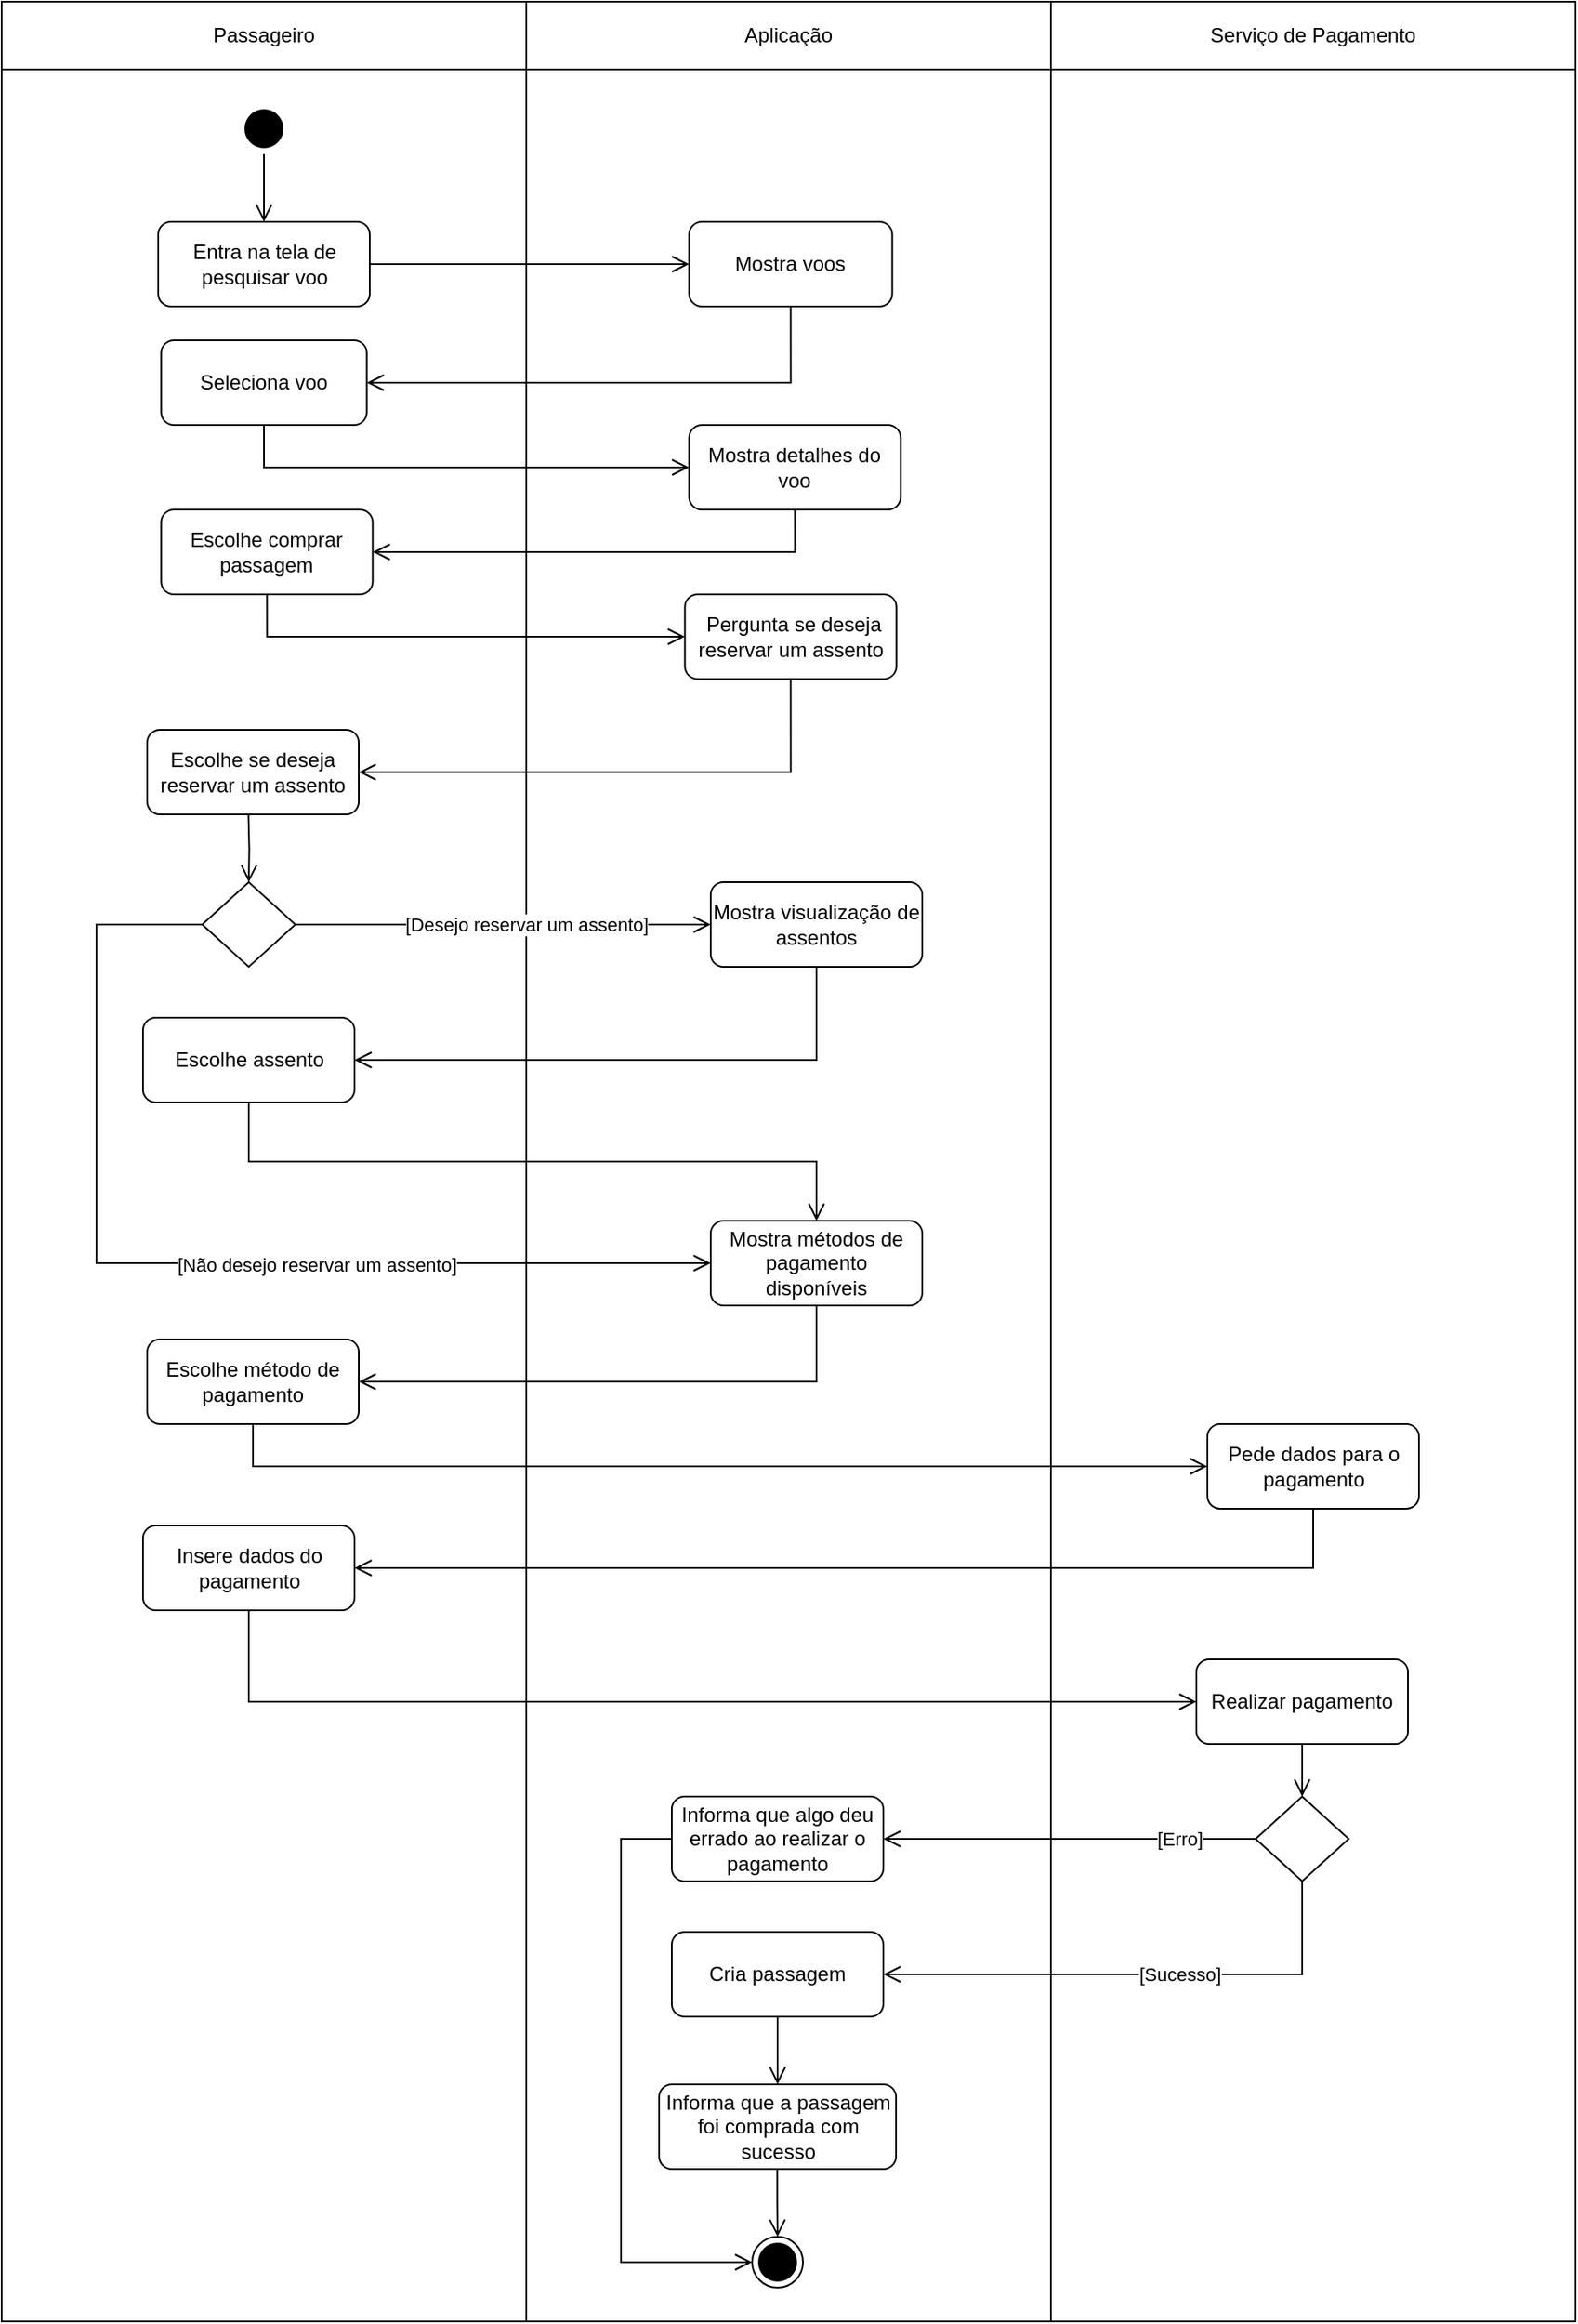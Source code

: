 <mxfile version="26.0.4">
  <diagram name="Página-1" id="f7-zcyWFl8f7tQIr4r0p">
    <mxGraphModel dx="956" dy="471" grid="1" gridSize="10" guides="1" tooltips="1" connect="1" arrows="1" fold="1" page="1" pageScale="1" pageWidth="827" pageHeight="1169" math="0" shadow="0">
      <root>
        <mxCell id="0" />
        <mxCell id="1" parent="0" />
        <mxCell id="Hh7dZNtptdnggyX2xkTj-29" value="" style="rounded=0;whiteSpace=wrap;html=1;" parent="1" vertex="1">
          <mxGeometry x="104" y="250" width="310" height="1330" as="geometry" />
        </mxCell>
        <mxCell id="Hh7dZNtptdnggyX2xkTj-30" value="" style="rounded=0;whiteSpace=wrap;html=1;" parent="1" vertex="1">
          <mxGeometry x="414" y="250" width="310" height="1330" as="geometry" />
        </mxCell>
        <mxCell id="5fcugws8goPnPG6MF6zP-11" value="" style="rounded=0;whiteSpace=wrap;html=1;" vertex="1" parent="1">
          <mxGeometry x="724" y="250" width="310" height="1330" as="geometry" />
        </mxCell>
        <mxCell id="Hh7dZNtptdnggyX2xkTj-1" value="Passageiro" style="rounded=0;whiteSpace=wrap;html=1;" parent="1" vertex="1">
          <mxGeometry x="104" y="210" width="310" height="40" as="geometry" />
        </mxCell>
        <mxCell id="Hh7dZNtptdnggyX2xkTj-2" value="Aplicação" style="rounded=0;whiteSpace=wrap;html=1;" parent="1" vertex="1">
          <mxGeometry x="414" y="210" width="310" height="40" as="geometry" />
        </mxCell>
        <mxCell id="Hh7dZNtptdnggyX2xkTj-3" value="" style="ellipse;html=1;shape=startState;fillColor=#000000;strokeColor=#000000;" parent="1" vertex="1">
          <mxGeometry x="244" y="270" width="30" height="30" as="geometry" />
        </mxCell>
        <mxCell id="Hh7dZNtptdnggyX2xkTj-4" value="" style="edgeStyle=orthogonalEdgeStyle;html=1;verticalAlign=bottom;endArrow=open;endSize=8;strokeColor=#000000;rounded=0;entryX=0.5;entryY=0;entryDx=0;entryDy=0;" parent="1" source="Hh7dZNtptdnggyX2xkTj-3" target="Hh7dZNtptdnggyX2xkTj-7" edge="1">
          <mxGeometry relative="1" as="geometry">
            <mxPoint x="275" y="360" as="targetPoint" />
          </mxGeometry>
        </mxCell>
        <mxCell id="Hh7dZNtptdnggyX2xkTj-7" value="Entra na tela de pesquisar voo" style="rounded=1;whiteSpace=wrap;html=1;" parent="1" vertex="1">
          <mxGeometry x="196.5" y="340" width="125" height="50" as="geometry" />
        </mxCell>
        <mxCell id="Hh7dZNtptdnggyX2xkTj-10" value="Mostra voos" style="rounded=1;whiteSpace=wrap;html=1;" parent="1" vertex="1">
          <mxGeometry x="510.25" y="340" width="120" height="50" as="geometry" />
        </mxCell>
        <mxCell id="Hh7dZNtptdnggyX2xkTj-11" value="" style="edgeStyle=orthogonalEdgeStyle;html=1;verticalAlign=bottom;endArrow=open;endSize=8;strokeColor=#000000;rounded=0;entryX=0;entryY=0.5;entryDx=0;entryDy=0;exitX=1;exitY=0.5;exitDx=0;exitDy=0;" parent="1" source="Hh7dZNtptdnggyX2xkTj-7" target="Hh7dZNtptdnggyX2xkTj-10" edge="1">
          <mxGeometry relative="1" as="geometry">
            <mxPoint x="390" y="430" as="targetPoint" />
            <mxPoint x="390" y="380" as="sourcePoint" />
          </mxGeometry>
        </mxCell>
        <mxCell id="Hh7dZNtptdnggyX2xkTj-12" value="Seleciona voo" style="rounded=1;whiteSpace=wrap;html=1;" parent="1" vertex="1">
          <mxGeometry x="198.25" y="410" width="121.5" height="50" as="geometry" />
        </mxCell>
        <mxCell id="Hh7dZNtptdnggyX2xkTj-13" value="" style="edgeStyle=orthogonalEdgeStyle;html=1;verticalAlign=bottom;endArrow=open;endSize=8;strokeColor=#000000;rounded=0;entryX=1;entryY=0.5;entryDx=0;entryDy=0;exitX=0.5;exitY=1;exitDx=0;exitDy=0;" parent="1" source="Hh7dZNtptdnggyX2xkTj-10" target="Hh7dZNtptdnggyX2xkTj-12" edge="1">
          <mxGeometry relative="1" as="geometry">
            <mxPoint x="605" y="450" as="targetPoint" />
            <mxPoint x="500" y="450" as="sourcePoint" />
          </mxGeometry>
        </mxCell>
        <mxCell id="Hh7dZNtptdnggyX2xkTj-14" value="Mostra detalhes do voo" style="rounded=1;whiteSpace=wrap;html=1;" parent="1" vertex="1">
          <mxGeometry x="510.25" y="460" width="125" height="50" as="geometry" />
        </mxCell>
        <mxCell id="Hh7dZNtptdnggyX2xkTj-15" value="" style="edgeStyle=orthogonalEdgeStyle;html=1;verticalAlign=bottom;endArrow=open;endSize=8;strokeColor=#000000;rounded=0;entryX=0;entryY=0.5;entryDx=0;entryDy=0;exitX=0.5;exitY=1;exitDx=0;exitDy=0;" parent="1" source="Hh7dZNtptdnggyX2xkTj-12" target="Hh7dZNtptdnggyX2xkTj-14" edge="1">
          <mxGeometry relative="1" as="geometry">
            <mxPoint x="223" y="635" as="targetPoint" />
            <mxPoint x="390" y="560" as="sourcePoint" />
          </mxGeometry>
        </mxCell>
        <mxCell id="Hh7dZNtptdnggyX2xkTj-16" value="" style="rhombus;whiteSpace=wrap;html=1;" parent="1" vertex="1">
          <mxGeometry x="222.5" y="730" width="55" height="50" as="geometry" />
        </mxCell>
        <mxCell id="Hh7dZNtptdnggyX2xkTj-19" value="" style="edgeStyle=orthogonalEdgeStyle;html=1;verticalAlign=bottom;endArrow=open;endSize=8;strokeColor=#000000;rounded=0;entryX=0;entryY=0.5;entryDx=0;entryDy=0;exitX=0;exitY=0.5;exitDx=0;exitDy=0;" parent="1" source="Hh7dZNtptdnggyX2xkTj-16" target="5fcugws8goPnPG6MF6zP-5" edge="1">
          <mxGeometry relative="1" as="geometry">
            <mxPoint x="250.0" y="840" as="targetPoint" />
            <mxPoint x="260.5" y="730" as="sourcePoint" />
            <Array as="points">
              <mxPoint x="160" y="755" />
              <mxPoint x="160" y="955" />
            </Array>
          </mxGeometry>
        </mxCell>
        <mxCell id="Hh7dZNtptdnggyX2xkTj-20" value="[Não desejo reservar um assento]" style="edgeLabel;html=1;align=center;verticalAlign=middle;resizable=0;points=[];" parent="Hh7dZNtptdnggyX2xkTj-19" vertex="1" connectable="0">
          <mxGeometry x="-0.227" relative="1" as="geometry">
            <mxPoint x="130" y="21" as="offset" />
          </mxGeometry>
        </mxCell>
        <mxCell id="Hh7dZNtptdnggyX2xkTj-24" value="" style="edgeStyle=orthogonalEdgeStyle;html=1;verticalAlign=bottom;endArrow=open;endSize=8;strokeColor=#000000;rounded=0;exitX=1;exitY=0.5;exitDx=0;exitDy=0;entryX=0;entryY=0.5;entryDx=0;entryDy=0;" parent="1" source="Hh7dZNtptdnggyX2xkTj-16" target="5fcugws8goPnPG6MF6zP-20" edge="1">
          <mxGeometry relative="1" as="geometry">
            <mxPoint x="350" y="830" as="targetPoint" />
            <mxPoint x="259.5" y="730" as="sourcePoint" />
            <Array as="points" />
          </mxGeometry>
        </mxCell>
        <mxCell id="Hh7dZNtptdnggyX2xkTj-26" value="[Desejo reservar um assento]" style="edgeLabel;html=1;align=center;verticalAlign=middle;resizable=0;points=[];" parent="Hh7dZNtptdnggyX2xkTj-24" vertex="1" connectable="0">
          <mxGeometry x="-0.349" y="-2" relative="1" as="geometry">
            <mxPoint x="56" y="-2" as="offset" />
          </mxGeometry>
        </mxCell>
        <mxCell id="Hh7dZNtptdnggyX2xkTj-27" value="" style="ellipse;html=1;shape=endState;fillColor=#000000;strokeColor=#000000;" parent="1" vertex="1">
          <mxGeometry x="547.5" y="1530" width="30" height="30" as="geometry" />
        </mxCell>
        <mxCell id="5fcugws8goPnPG6MF6zP-2" value="Escolhe comprar passagem" style="rounded=1;whiteSpace=wrap;html=1;" vertex="1" parent="1">
          <mxGeometry x="198.25" y="510" width="125" height="50" as="geometry" />
        </mxCell>
        <mxCell id="5fcugws8goPnPG6MF6zP-3" value="" style="edgeStyle=orthogonalEdgeStyle;html=1;verticalAlign=bottom;endArrow=open;endSize=8;strokeColor=#000000;rounded=0;entryX=1;entryY=0.5;entryDx=0;entryDy=0;exitX=0.5;exitY=1;exitDx=0;exitDy=0;" edge="1" parent="1" source="Hh7dZNtptdnggyX2xkTj-14" target="5fcugws8goPnPG6MF6zP-2">
          <mxGeometry relative="1" as="geometry">
            <mxPoint x="330" y="445" as="targetPoint" />
            <mxPoint x="625" y="410" as="sourcePoint" />
          </mxGeometry>
        </mxCell>
        <mxCell id="5fcugws8goPnPG6MF6zP-5" value="Mostra métodos de pagamento disponíveis" style="rounded=1;whiteSpace=wrap;html=1;" vertex="1" parent="1">
          <mxGeometry x="523" y="930" width="125" height="50" as="geometry" />
        </mxCell>
        <mxCell id="5fcugws8goPnPG6MF6zP-6" value="" style="edgeStyle=orthogonalEdgeStyle;html=1;verticalAlign=bottom;endArrow=open;endSize=8;strokeColor=#000000;rounded=0;exitX=0.5;exitY=1;exitDx=0;exitDy=0;entryX=0;entryY=0.5;entryDx=0;entryDy=0;" edge="1" parent="1" source="5fcugws8goPnPG6MF6zP-2" target="5fcugws8goPnPG6MF6zP-15">
          <mxGeometry relative="1" as="geometry">
            <mxPoint x="520" y="595" as="targetPoint" />
            <mxPoint x="220" y="600" as="sourcePoint" />
          </mxGeometry>
        </mxCell>
        <mxCell id="5fcugws8goPnPG6MF6zP-7" value="Escolhe método de pagamento" style="rounded=1;whiteSpace=wrap;html=1;" vertex="1" parent="1">
          <mxGeometry x="190" y="1000" width="125" height="50" as="geometry" />
        </mxCell>
        <mxCell id="5fcugws8goPnPG6MF6zP-8" value="" style="edgeStyle=orthogonalEdgeStyle;html=1;verticalAlign=bottom;endArrow=open;endSize=8;strokeColor=#000000;rounded=0;entryX=1;entryY=0.5;entryDx=0;entryDy=0;exitX=0.5;exitY=1;exitDx=0;exitDy=0;" edge="1" parent="1" target="5fcugws8goPnPG6MF6zP-7" source="5fcugws8goPnPG6MF6zP-5">
          <mxGeometry relative="1" as="geometry">
            <mxPoint x="321.75" y="1115" as="targetPoint" />
            <mxPoint x="585.5" y="1160" as="sourcePoint" />
          </mxGeometry>
        </mxCell>
        <mxCell id="5fcugws8goPnPG6MF6zP-9" value="Pede dados para o pagamento" style="rounded=1;whiteSpace=wrap;html=1;" vertex="1" parent="1">
          <mxGeometry x="816.5" y="1050" width="125" height="50" as="geometry" />
        </mxCell>
        <mxCell id="5fcugws8goPnPG6MF6zP-10" value="Serviço de Pagamento" style="rounded=0;whiteSpace=wrap;html=1;" vertex="1" parent="1">
          <mxGeometry x="724" y="210" width="310" height="40" as="geometry" />
        </mxCell>
        <mxCell id="5fcugws8goPnPG6MF6zP-12" value="" style="edgeStyle=orthogonalEdgeStyle;html=1;verticalAlign=bottom;endArrow=open;endSize=8;strokeColor=#000000;rounded=0;entryX=0;entryY=0.5;entryDx=0;entryDy=0;exitX=0.5;exitY=1;exitDx=0;exitDy=0;" edge="1" parent="1" source="5fcugws8goPnPG6MF6zP-7" target="5fcugws8goPnPG6MF6zP-9">
          <mxGeometry relative="1" as="geometry">
            <mxPoint x="522.5" y="1315" as="targetPoint" />
            <mxPoint x="243.5" y="1280" as="sourcePoint" />
          </mxGeometry>
        </mxCell>
        <mxCell id="5fcugws8goPnPG6MF6zP-13" value="" style="edgeStyle=orthogonalEdgeStyle;html=1;verticalAlign=bottom;endArrow=open;endSize=8;strokeColor=#000000;rounded=0;entryX=1;entryY=0.5;entryDx=0;entryDy=0;exitX=0.5;exitY=1;exitDx=0;exitDy=0;" edge="1" parent="1" source="5fcugws8goPnPG6MF6zP-9" target="5fcugws8goPnPG6MF6zP-14">
          <mxGeometry relative="1" as="geometry">
            <mxPoint x="573" y="1405" as="targetPoint" />
            <mxPoint x="843" y="1350" as="sourcePoint" />
          </mxGeometry>
        </mxCell>
        <mxCell id="5fcugws8goPnPG6MF6zP-14" value="Insere dados do pagamento" style="rounded=1;whiteSpace=wrap;html=1;" vertex="1" parent="1">
          <mxGeometry x="187.5" y="1110" width="125" height="50" as="geometry" />
        </mxCell>
        <mxCell id="5fcugws8goPnPG6MF6zP-15" value="&amp;nbsp;Pergunta se deseja reservar um assento" style="rounded=1;whiteSpace=wrap;html=1;" vertex="1" parent="1">
          <mxGeometry x="507.75" y="560" width="125" height="50" as="geometry" />
        </mxCell>
        <mxCell id="5fcugws8goPnPG6MF6zP-17" value="Escolhe se deseja reservar um assento" style="rounded=1;whiteSpace=wrap;html=1;" vertex="1" parent="1">
          <mxGeometry x="190" y="640" width="125" height="50" as="geometry" />
        </mxCell>
        <mxCell id="5fcugws8goPnPG6MF6zP-18" value="" style="edgeStyle=orthogonalEdgeStyle;html=1;verticalAlign=bottom;endArrow=open;endSize=8;strokeColor=#000000;rounded=0;entryX=1;entryY=0.5;entryDx=0;entryDy=0;exitX=0.5;exitY=1;exitDx=0;exitDy=0;" edge="1" parent="1" source="5fcugws8goPnPG6MF6zP-15" target="5fcugws8goPnPG6MF6zP-17">
          <mxGeometry relative="1" as="geometry">
            <mxPoint x="333" y="677.5" as="targetPoint" />
            <mxPoint x="583" y="652.5" as="sourcePoint" />
          </mxGeometry>
        </mxCell>
        <mxCell id="5fcugws8goPnPG6MF6zP-19" value="" style="edgeStyle=orthogonalEdgeStyle;html=1;verticalAlign=bottom;endArrow=open;endSize=8;strokeColor=#000000;rounded=0;" edge="1" parent="1">
          <mxGeometry relative="1" as="geometry">
            <mxPoint x="250" y="730" as="targetPoint" />
            <mxPoint x="249.82" y="690" as="sourcePoint" />
          </mxGeometry>
        </mxCell>
        <mxCell id="5fcugws8goPnPG6MF6zP-20" value="Mostra visualização de assentos" style="rounded=1;whiteSpace=wrap;html=1;" vertex="1" parent="1">
          <mxGeometry x="523" y="730" width="125" height="50" as="geometry" />
        </mxCell>
        <mxCell id="5fcugws8goPnPG6MF6zP-21" value="Escolhe assento" style="rounded=1;whiteSpace=wrap;html=1;" vertex="1" parent="1">
          <mxGeometry x="187.5" y="810" width="125" height="50" as="geometry" />
        </mxCell>
        <mxCell id="5fcugws8goPnPG6MF6zP-22" value="" style="edgeStyle=orthogonalEdgeStyle;html=1;verticalAlign=bottom;endArrow=open;endSize=8;strokeColor=#000000;rounded=0;entryX=1;entryY=0.5;entryDx=0;entryDy=0;exitX=0.5;exitY=1;exitDx=0;exitDy=0;" edge="1" parent="1" source="5fcugws8goPnPG6MF6zP-20" target="5fcugws8goPnPG6MF6zP-21">
          <mxGeometry relative="1" as="geometry">
            <mxPoint x="370" y="875" as="targetPoint" />
            <mxPoint x="625" y="820" as="sourcePoint" />
          </mxGeometry>
        </mxCell>
        <mxCell id="5fcugws8goPnPG6MF6zP-23" value="" style="edgeStyle=orthogonalEdgeStyle;html=1;verticalAlign=bottom;endArrow=open;endSize=8;strokeColor=#000000;rounded=0;entryX=0.5;entryY=0;entryDx=0;entryDy=0;exitX=0.5;exitY=1;exitDx=0;exitDy=0;" edge="1" parent="1" source="5fcugws8goPnPG6MF6zP-21" target="5fcugws8goPnPG6MF6zP-5">
          <mxGeometry relative="1" as="geometry">
            <mxPoint x="323" y="845" as="targetPoint" />
            <mxPoint x="596" y="790" as="sourcePoint" />
          </mxGeometry>
        </mxCell>
        <mxCell id="5fcugws8goPnPG6MF6zP-24" value="Realizar pagamento" style="rounded=1;whiteSpace=wrap;html=1;" vertex="1" parent="1">
          <mxGeometry x="810" y="1189" width="125" height="50" as="geometry" />
        </mxCell>
        <mxCell id="5fcugws8goPnPG6MF6zP-25" value="" style="edgeStyle=orthogonalEdgeStyle;html=1;verticalAlign=bottom;endArrow=open;endSize=8;strokeColor=#000000;rounded=0;entryX=0;entryY=0.5;entryDx=0;entryDy=0;exitX=0.5;exitY=1;exitDx=0;exitDy=0;" edge="1" parent="1" target="5fcugws8goPnPG6MF6zP-24" source="5fcugws8goPnPG6MF6zP-14">
          <mxGeometry relative="1" as="geometry">
            <mxPoint x="522.5" y="1454" as="targetPoint" />
            <mxPoint x="262" y="1140" as="sourcePoint" />
          </mxGeometry>
        </mxCell>
        <mxCell id="5fcugws8goPnPG6MF6zP-26" value="" style="rhombus;whiteSpace=wrap;html=1;" vertex="1" parent="1">
          <mxGeometry x="845" y="1270" width="55" height="50" as="geometry" />
        </mxCell>
        <mxCell id="5fcugws8goPnPG6MF6zP-28" value="" style="edgeStyle=orthogonalEdgeStyle;html=1;verticalAlign=bottom;endArrow=open;endSize=8;strokeColor=#000000;rounded=0;exitX=0;exitY=0.5;exitDx=0;exitDy=0;entryX=1;entryY=0.5;entryDx=0;entryDy=0;" edge="1" parent="1" source="5fcugws8goPnPG6MF6zP-26" target="5fcugws8goPnPG6MF6zP-31">
          <mxGeometry relative="1" as="geometry">
            <mxPoint x="1015" y="1400" as="targetPoint" />
            <mxPoint x="770" y="1400" as="sourcePoint" />
            <Array as="points" />
          </mxGeometry>
        </mxCell>
        <mxCell id="5fcugws8goPnPG6MF6zP-29" value="[Erro]" style="edgeLabel;html=1;align=center;verticalAlign=middle;resizable=0;points=[];" vertex="1" connectable="0" parent="5fcugws8goPnPG6MF6zP-28">
          <mxGeometry x="-0.349" y="-2" relative="1" as="geometry">
            <mxPoint x="26" y="2" as="offset" />
          </mxGeometry>
        </mxCell>
        <mxCell id="5fcugws8goPnPG6MF6zP-30" value="" style="edgeStyle=orthogonalEdgeStyle;html=1;verticalAlign=bottom;endArrow=open;endSize=8;strokeColor=#000000;rounded=0;entryX=0.5;entryY=0;entryDx=0;entryDy=0;exitX=0.5;exitY=1;exitDx=0;exitDy=0;" edge="1" parent="1" source="5fcugws8goPnPG6MF6zP-24" target="5fcugws8goPnPG6MF6zP-26">
          <mxGeometry relative="1" as="geometry">
            <mxPoint x="820" y="1224" as="targetPoint" />
            <mxPoint x="873" y="1240" as="sourcePoint" />
          </mxGeometry>
        </mxCell>
        <mxCell id="5fcugws8goPnPG6MF6zP-31" value="Informa que algo deu errado ao realizar o pagamento" style="rounded=1;whiteSpace=wrap;html=1;" vertex="1" parent="1">
          <mxGeometry x="500" y="1270" width="125" height="50" as="geometry" />
        </mxCell>
        <mxCell id="5fcugws8goPnPG6MF6zP-33" value="Cria passagem" style="rounded=1;whiteSpace=wrap;html=1;" vertex="1" parent="1">
          <mxGeometry x="500" y="1350" width="125" height="50" as="geometry" />
        </mxCell>
        <mxCell id="5fcugws8goPnPG6MF6zP-34" value="" style="edgeStyle=orthogonalEdgeStyle;html=1;verticalAlign=bottom;endArrow=open;endSize=8;strokeColor=#000000;rounded=0;exitX=0.5;exitY=1;exitDx=0;exitDy=0;entryX=1;entryY=0.5;entryDx=0;entryDy=0;" edge="1" parent="1" source="5fcugws8goPnPG6MF6zP-26" target="5fcugws8goPnPG6MF6zP-33">
          <mxGeometry relative="1" as="geometry">
            <mxPoint x="635" y="1305" as="targetPoint" />
            <mxPoint x="855" y="1305" as="sourcePoint" />
            <Array as="points" />
          </mxGeometry>
        </mxCell>
        <mxCell id="5fcugws8goPnPG6MF6zP-35" value="[Sucesso]" style="edgeLabel;html=1;align=center;verticalAlign=middle;resizable=0;points=[];" vertex="1" connectable="0" parent="5fcugws8goPnPG6MF6zP-34">
          <mxGeometry x="-0.349" y="-2" relative="1" as="geometry">
            <mxPoint x="-29" y="2" as="offset" />
          </mxGeometry>
        </mxCell>
        <mxCell id="5fcugws8goPnPG6MF6zP-36" value="Informa que a passagem foi comprada com sucesso" style="rounded=1;whiteSpace=wrap;html=1;" vertex="1" parent="1">
          <mxGeometry x="492.5" y="1440" width="140" height="50" as="geometry" />
        </mxCell>
        <mxCell id="5fcugws8goPnPG6MF6zP-37" value="" style="edgeStyle=orthogonalEdgeStyle;html=1;verticalAlign=bottom;endArrow=open;endSize=8;strokeColor=#000000;rounded=0;entryX=0.5;entryY=0;entryDx=0;entryDy=0;exitX=0.5;exitY=1;exitDx=0;exitDy=0;" edge="1" parent="1" source="5fcugws8goPnPG6MF6zP-33" target="5fcugws8goPnPG6MF6zP-36">
          <mxGeometry relative="1" as="geometry">
            <mxPoint x="562.39" y="1500" as="targetPoint" />
            <mxPoint x="562.39" y="1460" as="sourcePoint" />
          </mxGeometry>
        </mxCell>
        <mxCell id="5fcugws8goPnPG6MF6zP-38" value="" style="edgeStyle=orthogonalEdgeStyle;html=1;verticalAlign=bottom;endArrow=open;endSize=8;strokeColor=#000000;rounded=0;entryX=0.5;entryY=0;entryDx=0;entryDy=0;exitX=0.5;exitY=1;exitDx=0;exitDy=0;" edge="1" parent="1" target="Hh7dZNtptdnggyX2xkTj-27">
          <mxGeometry relative="1" as="geometry">
            <mxPoint x="562.3" y="1530" as="targetPoint" />
            <mxPoint x="562.3" y="1490" as="sourcePoint" />
            <Array as="points">
              <mxPoint x="562" y="1510" />
              <mxPoint x="563" y="1510" />
            </Array>
          </mxGeometry>
        </mxCell>
        <mxCell id="5fcugws8goPnPG6MF6zP-39" value="" style="edgeStyle=orthogonalEdgeStyle;html=1;verticalAlign=bottom;endArrow=open;endSize=8;strokeColor=#000000;rounded=0;entryX=0;entryY=0.5;entryDx=0;entryDy=0;exitX=0;exitY=0.5;exitDx=0;exitDy=0;" edge="1" parent="1" source="5fcugws8goPnPG6MF6zP-31" target="Hh7dZNtptdnggyX2xkTj-27">
          <mxGeometry relative="1" as="geometry">
            <mxPoint x="470.7" y="1330" as="targetPoint" />
            <mxPoint x="470.0" y="1290" as="sourcePoint" />
            <Array as="points">
              <mxPoint x="470" y="1295" />
              <mxPoint x="470" y="1545" />
            </Array>
          </mxGeometry>
        </mxCell>
      </root>
    </mxGraphModel>
  </diagram>
</mxfile>
